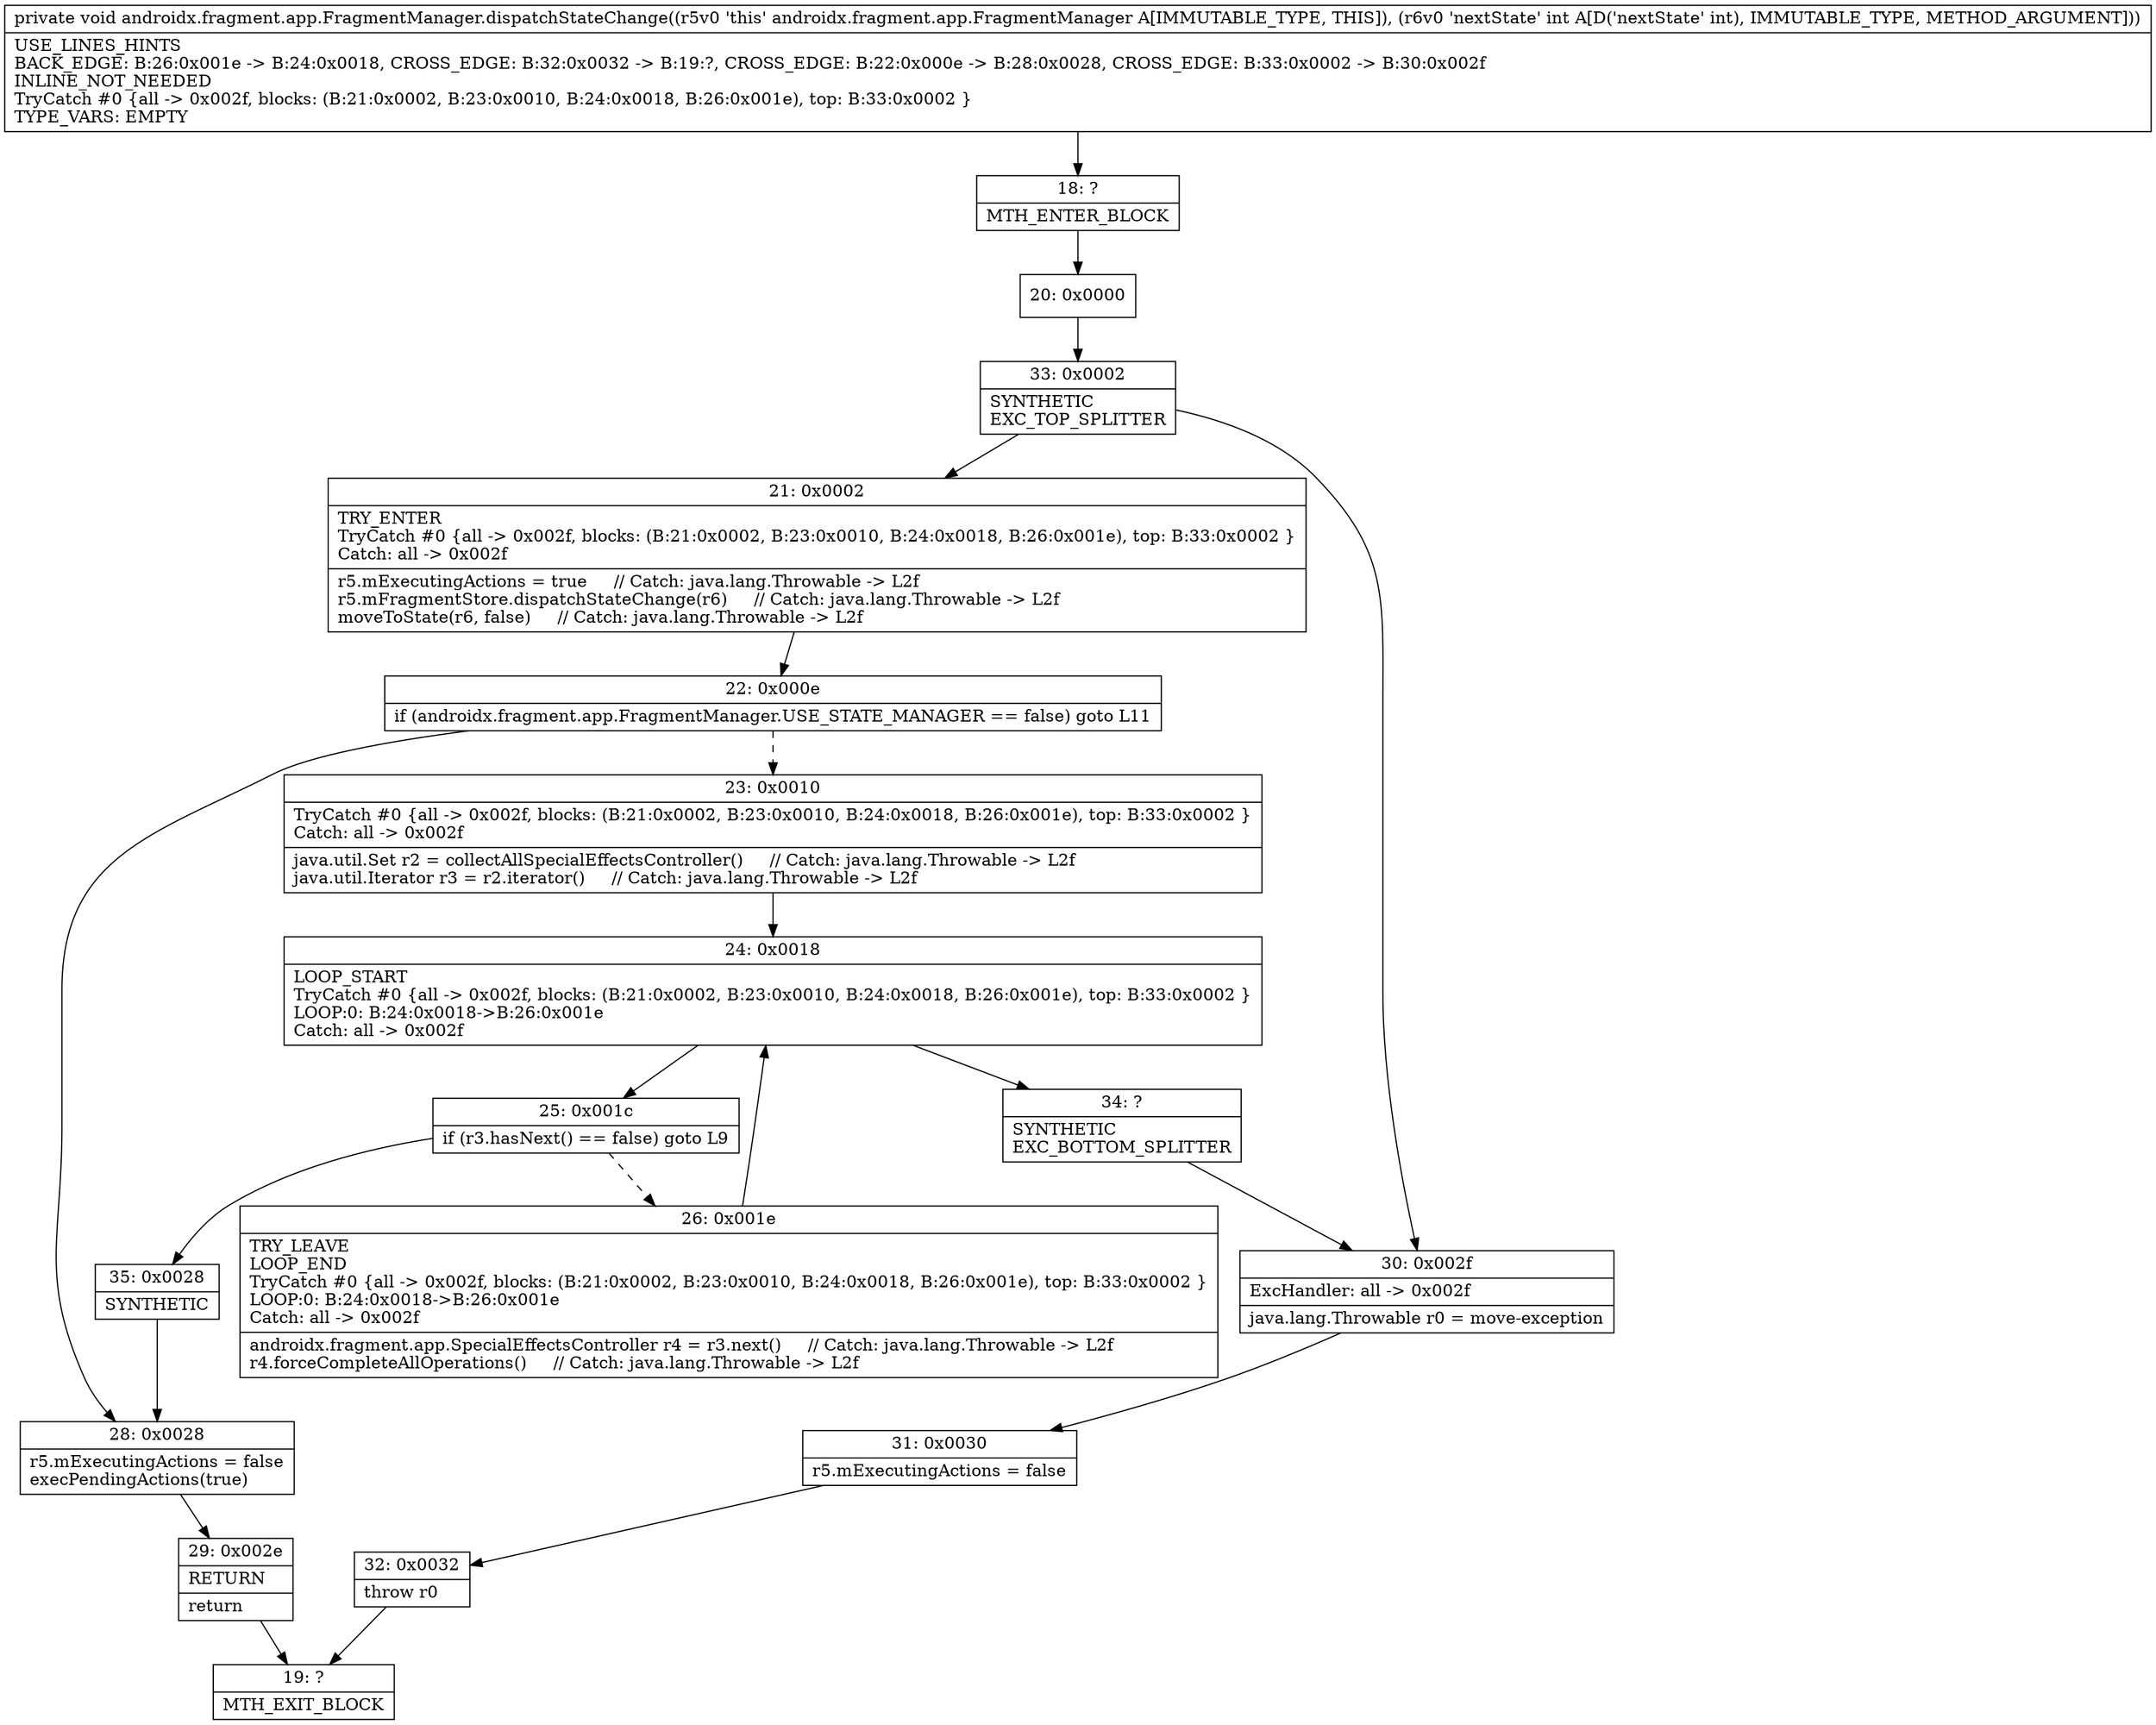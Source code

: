 digraph "CFG forandroidx.fragment.app.FragmentManager.dispatchStateChange(I)V" {
Node_18 [shape=record,label="{18\:\ ?|MTH_ENTER_BLOCK\l}"];
Node_20 [shape=record,label="{20\:\ 0x0000}"];
Node_33 [shape=record,label="{33\:\ 0x0002|SYNTHETIC\lEXC_TOP_SPLITTER\l}"];
Node_21 [shape=record,label="{21\:\ 0x0002|TRY_ENTER\lTryCatch #0 \{all \-\> 0x002f, blocks: (B:21:0x0002, B:23:0x0010, B:24:0x0018, B:26:0x001e), top: B:33:0x0002 \}\lCatch: all \-\> 0x002f\l|r5.mExecutingActions = true     \/\/ Catch: java.lang.Throwable \-\> L2f\lr5.mFragmentStore.dispatchStateChange(r6)     \/\/ Catch: java.lang.Throwable \-\> L2f\lmoveToState(r6, false)     \/\/ Catch: java.lang.Throwable \-\> L2f\l}"];
Node_22 [shape=record,label="{22\:\ 0x000e|if (androidx.fragment.app.FragmentManager.USE_STATE_MANAGER == false) goto L11\l}"];
Node_23 [shape=record,label="{23\:\ 0x0010|TryCatch #0 \{all \-\> 0x002f, blocks: (B:21:0x0002, B:23:0x0010, B:24:0x0018, B:26:0x001e), top: B:33:0x0002 \}\lCatch: all \-\> 0x002f\l|java.util.Set r2 = collectAllSpecialEffectsController()     \/\/ Catch: java.lang.Throwable \-\> L2f\ljava.util.Iterator r3 = r2.iterator()     \/\/ Catch: java.lang.Throwable \-\> L2f\l}"];
Node_24 [shape=record,label="{24\:\ 0x0018|LOOP_START\lTryCatch #0 \{all \-\> 0x002f, blocks: (B:21:0x0002, B:23:0x0010, B:24:0x0018, B:26:0x001e), top: B:33:0x0002 \}\lLOOP:0: B:24:0x0018\-\>B:26:0x001e\lCatch: all \-\> 0x002f\l}"];
Node_25 [shape=record,label="{25\:\ 0x001c|if (r3.hasNext() == false) goto L9\l}"];
Node_26 [shape=record,label="{26\:\ 0x001e|TRY_LEAVE\lLOOP_END\lTryCatch #0 \{all \-\> 0x002f, blocks: (B:21:0x0002, B:23:0x0010, B:24:0x0018, B:26:0x001e), top: B:33:0x0002 \}\lLOOP:0: B:24:0x0018\-\>B:26:0x001e\lCatch: all \-\> 0x002f\l|androidx.fragment.app.SpecialEffectsController r4 = r3.next()     \/\/ Catch: java.lang.Throwable \-\> L2f\lr4.forceCompleteAllOperations()     \/\/ Catch: java.lang.Throwable \-\> L2f\l}"];
Node_35 [shape=record,label="{35\:\ 0x0028|SYNTHETIC\l}"];
Node_34 [shape=record,label="{34\:\ ?|SYNTHETIC\lEXC_BOTTOM_SPLITTER\l}"];
Node_28 [shape=record,label="{28\:\ 0x0028|r5.mExecutingActions = false\lexecPendingActions(true)\l}"];
Node_29 [shape=record,label="{29\:\ 0x002e|RETURN\l|return\l}"];
Node_19 [shape=record,label="{19\:\ ?|MTH_EXIT_BLOCK\l}"];
Node_30 [shape=record,label="{30\:\ 0x002f|ExcHandler: all \-\> 0x002f\l|java.lang.Throwable r0 = move\-exception\l}"];
Node_31 [shape=record,label="{31\:\ 0x0030|r5.mExecutingActions = false\l}"];
Node_32 [shape=record,label="{32\:\ 0x0032|throw r0\l}"];
MethodNode[shape=record,label="{private void androidx.fragment.app.FragmentManager.dispatchStateChange((r5v0 'this' androidx.fragment.app.FragmentManager A[IMMUTABLE_TYPE, THIS]), (r6v0 'nextState' int A[D('nextState' int), IMMUTABLE_TYPE, METHOD_ARGUMENT]))  | USE_LINES_HINTS\lBACK_EDGE: B:26:0x001e \-\> B:24:0x0018, CROSS_EDGE: B:32:0x0032 \-\> B:19:?, CROSS_EDGE: B:22:0x000e \-\> B:28:0x0028, CROSS_EDGE: B:33:0x0002 \-\> B:30:0x002f\lINLINE_NOT_NEEDED\lTryCatch #0 \{all \-\> 0x002f, blocks: (B:21:0x0002, B:23:0x0010, B:24:0x0018, B:26:0x001e), top: B:33:0x0002 \}\lTYPE_VARS: EMPTY\l}"];
MethodNode -> Node_18;Node_18 -> Node_20;
Node_20 -> Node_33;
Node_33 -> Node_21;
Node_33 -> Node_30;
Node_21 -> Node_22;
Node_22 -> Node_23[style=dashed];
Node_22 -> Node_28;
Node_23 -> Node_24;
Node_24 -> Node_25;
Node_24 -> Node_34;
Node_25 -> Node_26[style=dashed];
Node_25 -> Node_35;
Node_26 -> Node_24;
Node_35 -> Node_28;
Node_34 -> Node_30;
Node_28 -> Node_29;
Node_29 -> Node_19;
Node_30 -> Node_31;
Node_31 -> Node_32;
Node_32 -> Node_19;
}

